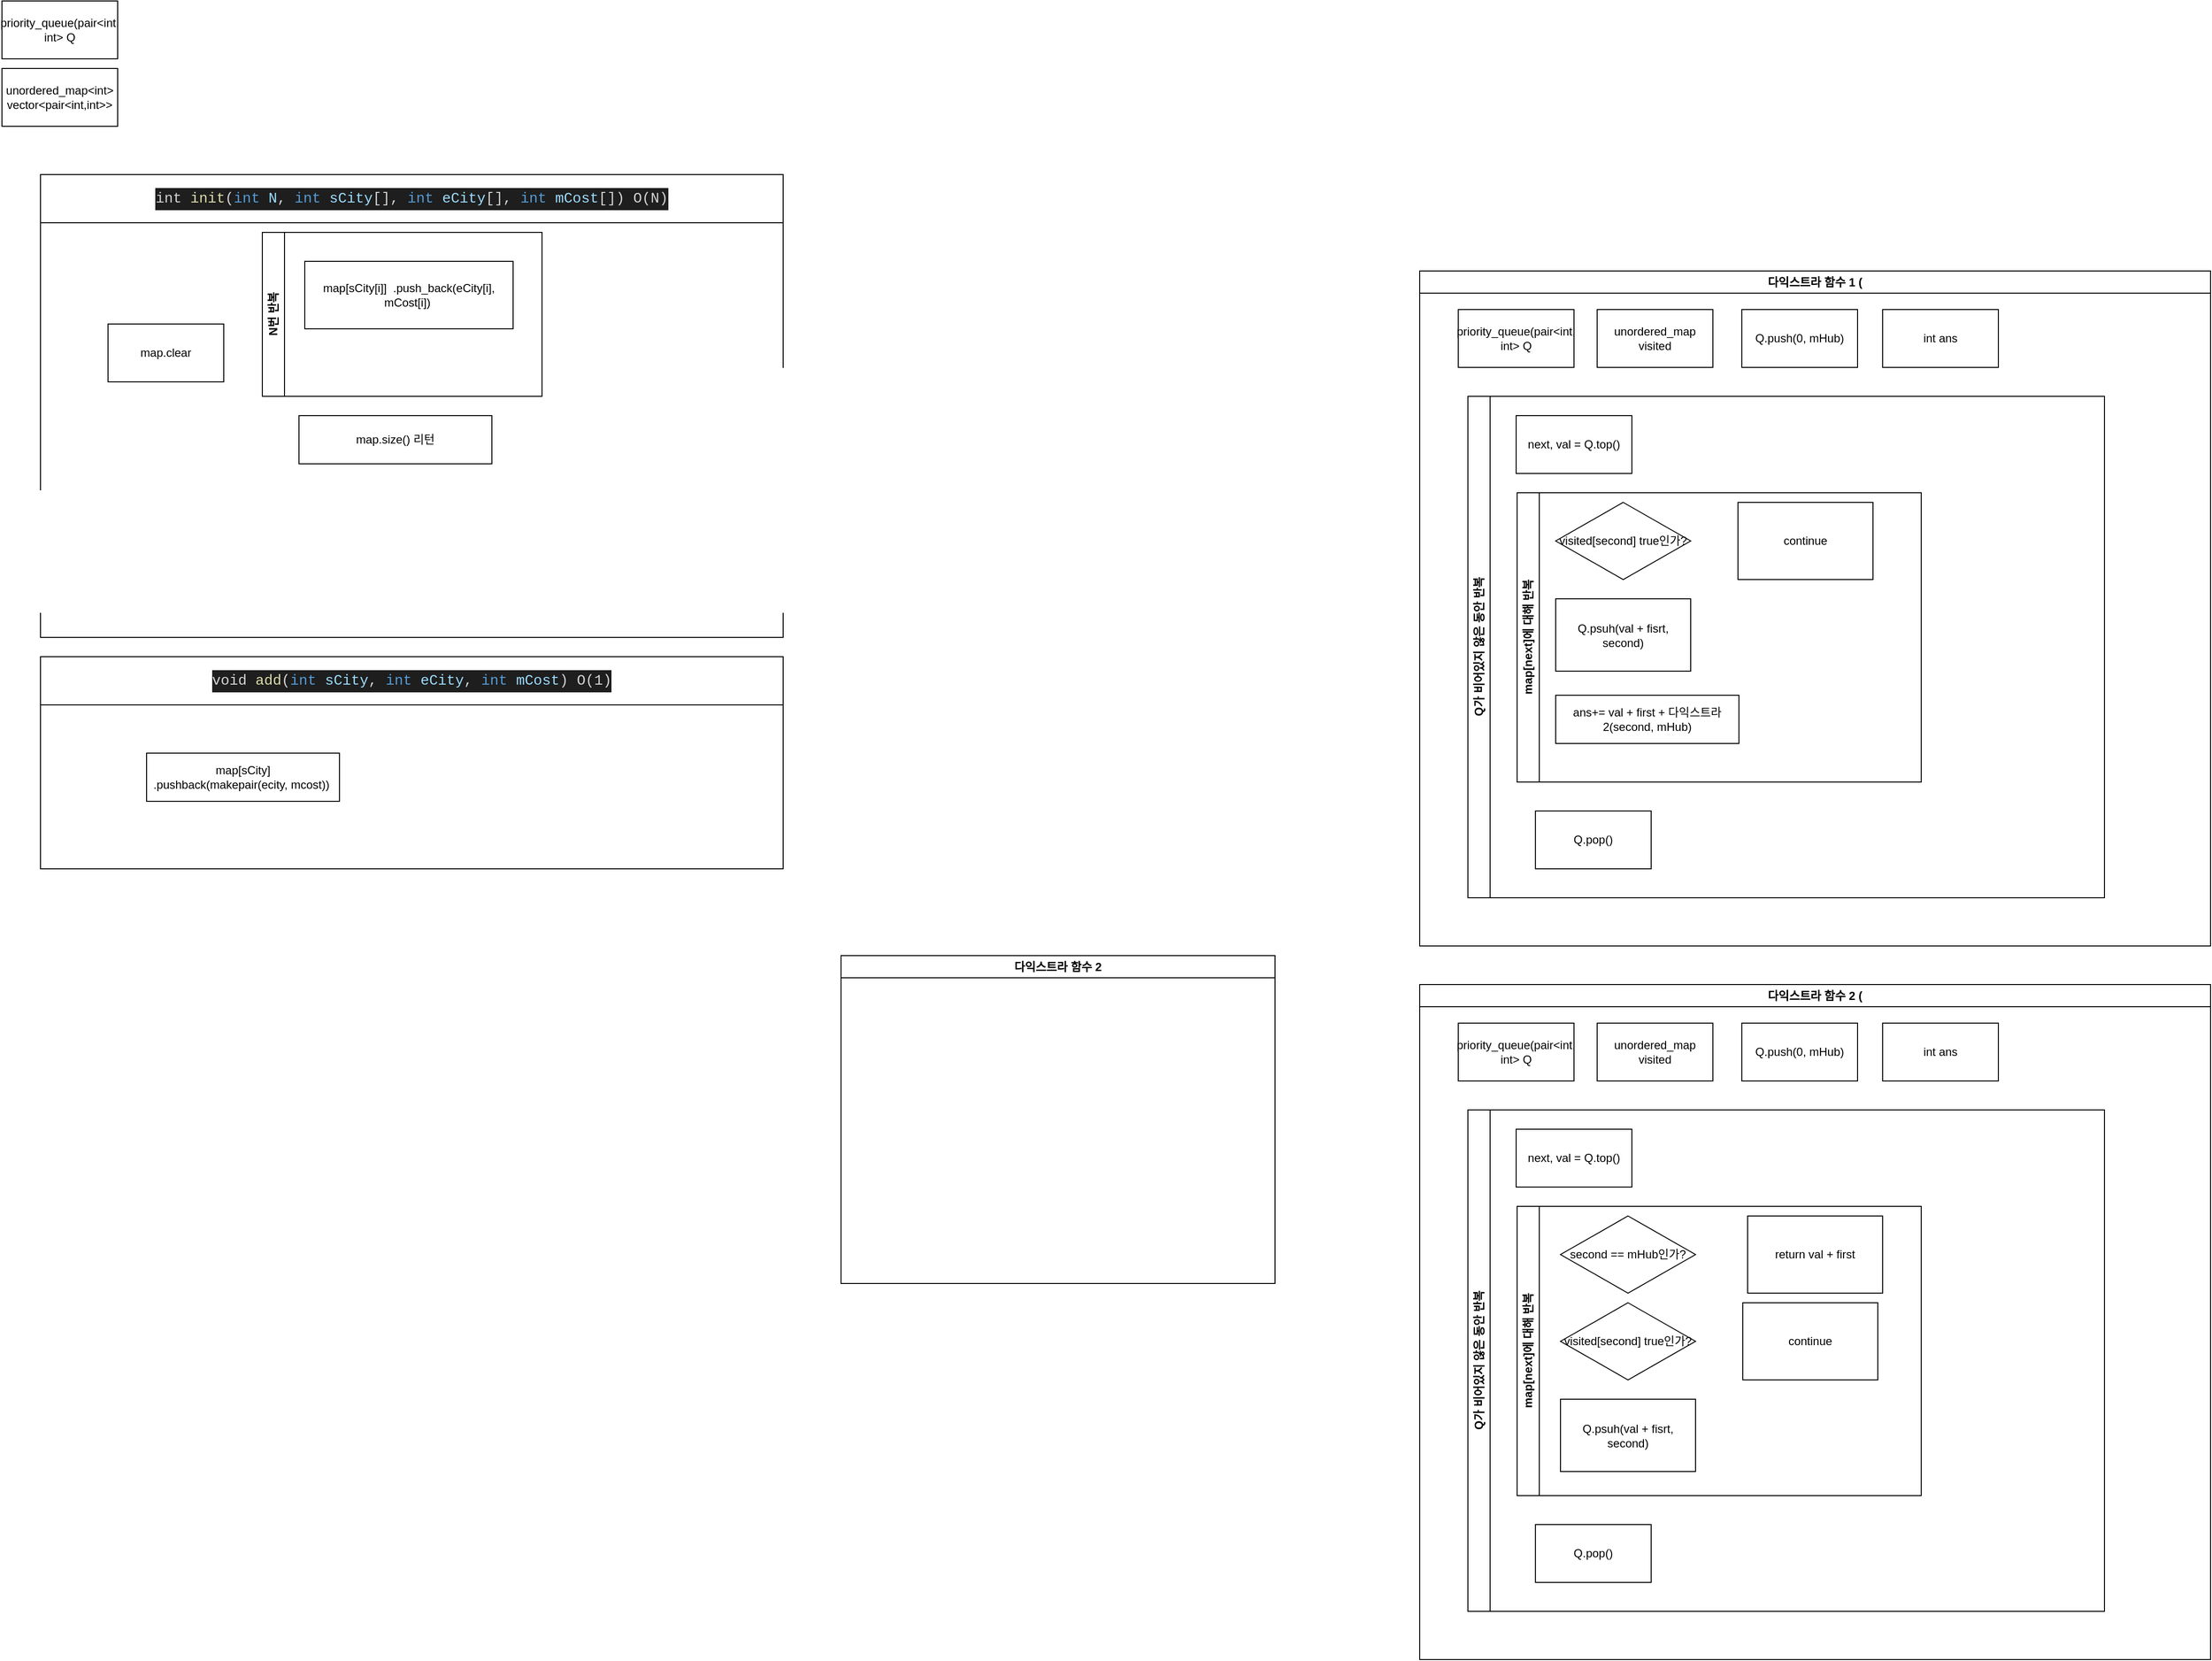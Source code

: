 <mxfile version="22.1.16" type="device">
  <diagram name="페이지-1" id="4R79HCEl0oV36QiJojZj">
    <mxGraphModel dx="1258" dy="1786" grid="1" gridSize="10" guides="1" tooltips="1" connect="1" arrows="1" fold="1" page="1" pageScale="1" pageWidth="827" pageHeight="1169" math="0" shadow="0">
      <root>
        <mxCell id="0" />
        <mxCell id="1" parent="0" />
        <mxCell id="Rx1gAVC03vFS_Bbj6RQ1-1" value="&lt;div style=&quot;color: rgb(212, 212, 212); background-color: rgb(30, 30, 30); font-family: Menlo, Monaco, &amp;quot;Courier New&amp;quot;, monospace; font-weight: normal; font-size: 15px; line-height: 23px;&quot;&gt;int &lt;span style=&quot;color: #dcdcaa;&quot;&gt;init&lt;/span&gt;(&lt;span style=&quot;color: #569cd6;&quot;&gt;int&lt;/span&gt; &lt;span style=&quot;color: #9cdcfe;&quot;&gt;N&lt;/span&gt;, &lt;span style=&quot;color: #569cd6;&quot;&gt;int&lt;/span&gt; &lt;span style=&quot;color: #9cdcfe;&quot;&gt;sCity&lt;/span&gt;[], &lt;span style=&quot;color: #569cd6;&quot;&gt;int&lt;/span&gt; &lt;span style=&quot;color: #9cdcfe;&quot;&gt;eCity&lt;/span&gt;[], &lt;span style=&quot;color: #569cd6;&quot;&gt;int&lt;/span&gt; &lt;span style=&quot;color: #9cdcfe;&quot;&gt;mCost&lt;/span&gt;[]) O(N)&lt;/div&gt;" style="swimlane;whiteSpace=wrap;html=1;startSize=50;" vertex="1" parent="1">
          <mxGeometry x="150" y="220" width="770" height="480" as="geometry" />
        </mxCell>
        <mxCell id="Rx1gAVC03vFS_Bbj6RQ1-6" value="N번 반복" style="swimlane;horizontal=0;whiteSpace=wrap;html=1;" vertex="1" parent="Rx1gAVC03vFS_Bbj6RQ1-1">
          <mxGeometry x="230" y="60" width="290" height="170" as="geometry" />
        </mxCell>
        <mxCell id="Rx1gAVC03vFS_Bbj6RQ1-4" value="map[sCity[i]]&amp;nbsp; .push_back(eCity[i], mCost[i])&amp;nbsp;" style="rounded=0;whiteSpace=wrap;html=1;" vertex="1" parent="Rx1gAVC03vFS_Bbj6RQ1-6">
          <mxGeometry x="44" y="30" width="216" height="70" as="geometry" />
        </mxCell>
        <mxCell id="Rx1gAVC03vFS_Bbj6RQ1-8" value="map.size() 리턴" style="rounded=0;whiteSpace=wrap;html=1;" vertex="1" parent="Rx1gAVC03vFS_Bbj6RQ1-1">
          <mxGeometry x="268" y="250" width="200" height="50" as="geometry" />
        </mxCell>
        <mxCell id="Rx1gAVC03vFS_Bbj6RQ1-16" value="map.clear" style="rounded=0;whiteSpace=wrap;html=1;" vertex="1" parent="Rx1gAVC03vFS_Bbj6RQ1-1">
          <mxGeometry x="70" y="155" width="120" height="60" as="geometry" />
        </mxCell>
        <mxCell id="Rx1gAVC03vFS_Bbj6RQ1-2" value="unordered_map&amp;lt;int&amp;gt;&lt;br&gt;vector&amp;lt;pair&amp;lt;int,int&amp;gt;&amp;gt;" style="rounded=0;whiteSpace=wrap;html=1;" vertex="1" parent="1">
          <mxGeometry x="110" y="110" width="120" height="60" as="geometry" />
        </mxCell>
        <mxCell id="Rx1gAVC03vFS_Bbj6RQ1-3" value="priority_queue(pair&amp;lt;int, int&amp;gt; Q" style="rounded=0;whiteSpace=wrap;html=1;" vertex="1" parent="1">
          <mxGeometry x="110" y="40" width="120" height="60" as="geometry" />
        </mxCell>
        <mxCell id="Rx1gAVC03vFS_Bbj6RQ1-12" value="&lt;div style=&quot;color: rgb(212, 212, 212); background-color: rgb(30, 30, 30); font-family: Menlo, Monaco, &amp;quot;Courier New&amp;quot;, monospace; font-weight: normal; font-size: 15px; line-height: 23px;&quot;&gt;&lt;div style=&quot;line-height: 23px;&quot;&gt;void &lt;span style=&quot;color: #dcdcaa;&quot;&gt;add&lt;/span&gt;(&lt;span style=&quot;color: #569cd6;&quot;&gt;int&lt;/span&gt; &lt;span style=&quot;color: #9cdcfe;&quot;&gt;sCity&lt;/span&gt;, &lt;span style=&quot;color: #569cd6;&quot;&gt;int&lt;/span&gt; &lt;span style=&quot;color: #9cdcfe;&quot;&gt;eCity&lt;/span&gt;, &lt;span style=&quot;color: #569cd6;&quot;&gt;int&lt;/span&gt; &lt;span style=&quot;color: #9cdcfe;&quot;&gt;mCost&lt;/span&gt;) O(1)&lt;/div&gt;&lt;/div&gt;" style="swimlane;whiteSpace=wrap;html=1;startSize=50;" vertex="1" parent="1">
          <mxGeometry x="150" y="720" width="770" height="220" as="geometry" />
        </mxCell>
        <mxCell id="Rx1gAVC03vFS_Bbj6RQ1-15" value="map[sCity] .pushback(makepair(ecity, mcost))&amp;nbsp;" style="rounded=0;whiteSpace=wrap;html=1;" vertex="1" parent="Rx1gAVC03vFS_Bbj6RQ1-12">
          <mxGeometry x="110" y="100" width="200" height="50" as="geometry" />
        </mxCell>
        <mxCell id="Rx1gAVC03vFS_Bbj6RQ1-19" value="다익스트라 함수 1 (" style="swimlane;whiteSpace=wrap;html=1;" vertex="1" parent="1">
          <mxGeometry x="1580" y="320" width="820" height="700" as="geometry" />
        </mxCell>
        <mxCell id="Rx1gAVC03vFS_Bbj6RQ1-23" value="priority_queue(pair&amp;lt;int, int&amp;gt; Q" style="rounded=0;whiteSpace=wrap;html=1;" vertex="1" parent="Rx1gAVC03vFS_Bbj6RQ1-19">
          <mxGeometry x="40" y="40" width="120" height="60" as="geometry" />
        </mxCell>
        <mxCell id="Rx1gAVC03vFS_Bbj6RQ1-24" value="Q가 비어있지 않은 동안 반복" style="swimlane;horizontal=0;whiteSpace=wrap;html=1;" vertex="1" parent="Rx1gAVC03vFS_Bbj6RQ1-19">
          <mxGeometry x="50" y="130" width="660" height="520" as="geometry" />
        </mxCell>
        <mxCell id="Rx1gAVC03vFS_Bbj6RQ1-28" value="map[next]에 대해 반복" style="swimlane;horizontal=0;whiteSpace=wrap;html=1;" vertex="1" parent="Rx1gAVC03vFS_Bbj6RQ1-24">
          <mxGeometry x="51" y="100" width="419" height="300" as="geometry" />
        </mxCell>
        <mxCell id="Rx1gAVC03vFS_Bbj6RQ1-30" value="Q.psuh(val + fisrt, second)" style="whiteSpace=wrap;html=1;" vertex="1" parent="Rx1gAVC03vFS_Bbj6RQ1-28">
          <mxGeometry x="40" y="110" width="140" height="75" as="geometry" />
        </mxCell>
        <mxCell id="Rx1gAVC03vFS_Bbj6RQ1-32" value="visited[second] true인가?" style="rhombus;whiteSpace=wrap;html=1;" vertex="1" parent="Rx1gAVC03vFS_Bbj6RQ1-28">
          <mxGeometry x="40" y="10" width="140" height="80" as="geometry" />
        </mxCell>
        <mxCell id="Rx1gAVC03vFS_Bbj6RQ1-33" value="continue" style="whiteSpace=wrap;html=1;rounded=0;" vertex="1" parent="Rx1gAVC03vFS_Bbj6RQ1-28">
          <mxGeometry x="229" y="10" width="140" height="80" as="geometry" />
        </mxCell>
        <mxCell id="Rx1gAVC03vFS_Bbj6RQ1-49" value="ans+= val + first + 다익스트라2(second, mHub)" style="whiteSpace=wrap;html=1;" vertex="1" parent="Rx1gAVC03vFS_Bbj6RQ1-28">
          <mxGeometry x="40" y="210" width="190" height="50" as="geometry" />
        </mxCell>
        <mxCell id="Rx1gAVC03vFS_Bbj6RQ1-29" value="next, val = Q.top()" style="rounded=0;whiteSpace=wrap;html=1;" vertex="1" parent="Rx1gAVC03vFS_Bbj6RQ1-24">
          <mxGeometry x="50" y="20" width="120" height="60" as="geometry" />
        </mxCell>
        <mxCell id="Rx1gAVC03vFS_Bbj6RQ1-50" value="Q.pop()" style="rounded=0;whiteSpace=wrap;html=1;" vertex="1" parent="Rx1gAVC03vFS_Bbj6RQ1-24">
          <mxGeometry x="70" y="430" width="120" height="60" as="geometry" />
        </mxCell>
        <mxCell id="Rx1gAVC03vFS_Bbj6RQ1-25" value="unordered_map visited" style="rounded=0;whiteSpace=wrap;html=1;" vertex="1" parent="Rx1gAVC03vFS_Bbj6RQ1-19">
          <mxGeometry x="184" y="40" width="120" height="60" as="geometry" />
        </mxCell>
        <mxCell id="Rx1gAVC03vFS_Bbj6RQ1-26" value="Q.push(0, mHub)" style="whiteSpace=wrap;html=1;" vertex="1" parent="Rx1gAVC03vFS_Bbj6RQ1-19">
          <mxGeometry x="334" y="40" width="120" height="60" as="geometry" />
        </mxCell>
        <mxCell id="Rx1gAVC03vFS_Bbj6RQ1-37" value="int ans" style="whiteSpace=wrap;html=1;" vertex="1" parent="Rx1gAVC03vFS_Bbj6RQ1-19">
          <mxGeometry x="480" y="40" width="120" height="60" as="geometry" />
        </mxCell>
        <mxCell id="Rx1gAVC03vFS_Bbj6RQ1-20" value="다익스트라 함수 2" style="swimlane;whiteSpace=wrap;html=1;" vertex="1" parent="1">
          <mxGeometry x="980" y="1030" width="450" height="340" as="geometry" />
        </mxCell>
        <mxCell id="Rx1gAVC03vFS_Bbj6RQ1-51" value="다익스트라 함수 2 (" style="swimlane;whiteSpace=wrap;html=1;" vertex="1" parent="1">
          <mxGeometry x="1580" y="1060" width="820" height="700" as="geometry" />
        </mxCell>
        <mxCell id="Rx1gAVC03vFS_Bbj6RQ1-52" value="priority_queue(pair&amp;lt;int, int&amp;gt; Q" style="rounded=0;whiteSpace=wrap;html=1;" vertex="1" parent="Rx1gAVC03vFS_Bbj6RQ1-51">
          <mxGeometry x="40" y="40" width="120" height="60" as="geometry" />
        </mxCell>
        <mxCell id="Rx1gAVC03vFS_Bbj6RQ1-53" value="Q가 비어있지 않은 동안 반복" style="swimlane;horizontal=0;whiteSpace=wrap;html=1;" vertex="1" parent="Rx1gAVC03vFS_Bbj6RQ1-51">
          <mxGeometry x="50" y="130" width="660" height="520" as="geometry" />
        </mxCell>
        <mxCell id="Rx1gAVC03vFS_Bbj6RQ1-54" value="map[next]에 대해 반복" style="swimlane;horizontal=0;whiteSpace=wrap;html=1;" vertex="1" parent="Rx1gAVC03vFS_Bbj6RQ1-53">
          <mxGeometry x="51" y="100" width="419" height="300" as="geometry" />
        </mxCell>
        <mxCell id="Rx1gAVC03vFS_Bbj6RQ1-55" value="Q.psuh(val + fisrt, second)" style="whiteSpace=wrap;html=1;" vertex="1" parent="Rx1gAVC03vFS_Bbj6RQ1-54">
          <mxGeometry x="45" y="200" width="140" height="75" as="geometry" />
        </mxCell>
        <mxCell id="Rx1gAVC03vFS_Bbj6RQ1-56" value="visited[second] true인가?" style="rhombus;whiteSpace=wrap;html=1;" vertex="1" parent="Rx1gAVC03vFS_Bbj6RQ1-54">
          <mxGeometry x="45" y="100" width="140" height="80" as="geometry" />
        </mxCell>
        <mxCell id="Rx1gAVC03vFS_Bbj6RQ1-57" value="continue" style="whiteSpace=wrap;html=1;rounded=0;" vertex="1" parent="Rx1gAVC03vFS_Bbj6RQ1-54">
          <mxGeometry x="234" y="100" width="140" height="80" as="geometry" />
        </mxCell>
        <mxCell id="Rx1gAVC03vFS_Bbj6RQ1-64" value="second == mHub인가?" style="rhombus;whiteSpace=wrap;html=1;" vertex="1" parent="Rx1gAVC03vFS_Bbj6RQ1-54">
          <mxGeometry x="45" y="10" width="140" height="80" as="geometry" />
        </mxCell>
        <mxCell id="Rx1gAVC03vFS_Bbj6RQ1-65" value="return val + first" style="whiteSpace=wrap;html=1;rounded=0;" vertex="1" parent="Rx1gAVC03vFS_Bbj6RQ1-54">
          <mxGeometry x="239" y="10" width="140" height="80" as="geometry" />
        </mxCell>
        <mxCell id="Rx1gAVC03vFS_Bbj6RQ1-59" value="next, val = Q.top()" style="rounded=0;whiteSpace=wrap;html=1;" vertex="1" parent="Rx1gAVC03vFS_Bbj6RQ1-53">
          <mxGeometry x="50" y="20" width="120" height="60" as="geometry" />
        </mxCell>
        <mxCell id="Rx1gAVC03vFS_Bbj6RQ1-60" value="Q.pop()" style="rounded=0;whiteSpace=wrap;html=1;" vertex="1" parent="Rx1gAVC03vFS_Bbj6RQ1-53">
          <mxGeometry x="70" y="430" width="120" height="60" as="geometry" />
        </mxCell>
        <mxCell id="Rx1gAVC03vFS_Bbj6RQ1-61" value="unordered_map visited" style="rounded=0;whiteSpace=wrap;html=1;" vertex="1" parent="Rx1gAVC03vFS_Bbj6RQ1-51">
          <mxGeometry x="184" y="40" width="120" height="60" as="geometry" />
        </mxCell>
        <mxCell id="Rx1gAVC03vFS_Bbj6RQ1-62" value="Q.push(0, mHub)" style="whiteSpace=wrap;html=1;" vertex="1" parent="Rx1gAVC03vFS_Bbj6RQ1-51">
          <mxGeometry x="334" y="40" width="120" height="60" as="geometry" />
        </mxCell>
        <mxCell id="Rx1gAVC03vFS_Bbj6RQ1-63" value="int ans" style="whiteSpace=wrap;html=1;" vertex="1" parent="Rx1gAVC03vFS_Bbj6RQ1-51">
          <mxGeometry x="480" y="40" width="120" height="60" as="geometry" />
        </mxCell>
      </root>
    </mxGraphModel>
  </diagram>
</mxfile>

